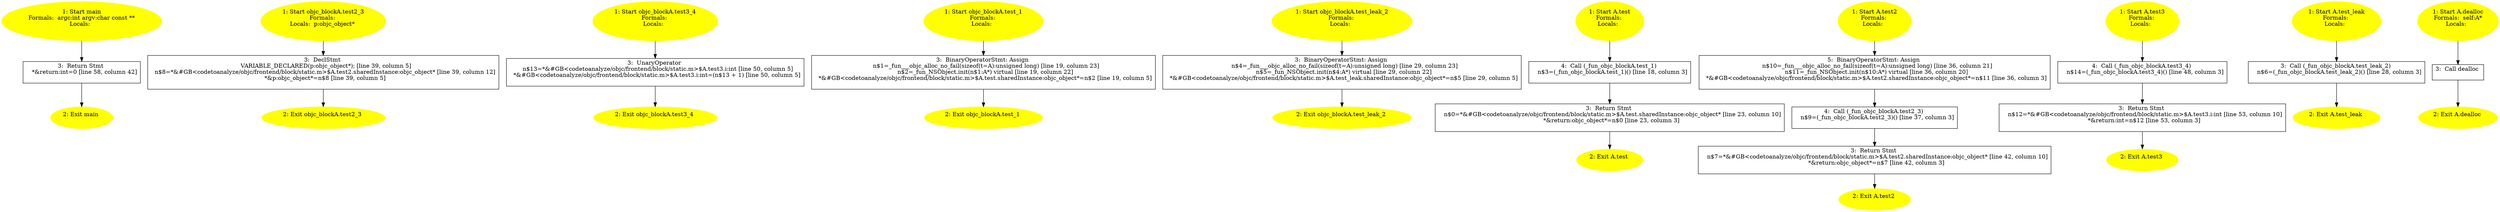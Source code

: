 /* @generated */
digraph cfg {
"main.fad58de7366495db4650cfefac2fcd61_1" [label="1: Start main\nFormals:  argc:int argv:char const **\nLocals:  \n  " color=yellow style=filled]
	

	 "main.fad58de7366495db4650cfefac2fcd61_1" -> "main.fad58de7366495db4650cfefac2fcd61_3" ;
"main.fad58de7366495db4650cfefac2fcd61_2" [label="2: Exit main \n  " color=yellow style=filled]
	

"main.fad58de7366495db4650cfefac2fcd61_3" [label="3:  Return Stmt \n   *&return:int=0 [line 58, column 42]\n " shape="box"]
	

	 "main.fad58de7366495db4650cfefac2fcd61_3" -> "main.fad58de7366495db4650cfefac2fcd61_2" ;
"objc_blockA.test2_3.9e734e5048a7cd48cace952a9e183154_1" [label="1: Start objc_blockA.test2_3\nFormals: \nLocals:  p:objc_object* \n  " color=yellow style=filled]
	

	 "objc_blockA.test2_3.9e734e5048a7cd48cace952a9e183154_1" -> "objc_blockA.test2_3.9e734e5048a7cd48cace952a9e183154_3" ;
"objc_blockA.test2_3.9e734e5048a7cd48cace952a9e183154_2" [label="2: Exit objc_blockA.test2_3 \n  " color=yellow style=filled]
	

"objc_blockA.test2_3.9e734e5048a7cd48cace952a9e183154_3" [label="3:  DeclStmt \n   VARIABLE_DECLARED(p:objc_object*); [line 39, column 5]\n  n$8=*&#GB<codetoanalyze/objc/frontend/block/static.m>$A.test2.sharedInstance:objc_object* [line 39, column 12]\n  *&p:objc_object*=n$8 [line 39, column 5]\n " shape="box"]
	

	 "objc_blockA.test2_3.9e734e5048a7cd48cace952a9e183154_3" -> "objc_blockA.test2_3.9e734e5048a7cd48cace952a9e183154_2" ;
"objc_blockA.test3_4.cf509a07e14b642d4e78e323de50d37f_1" [label="1: Start objc_blockA.test3_4\nFormals: \nLocals:  \n  " color=yellow style=filled]
	

	 "objc_blockA.test3_4.cf509a07e14b642d4e78e323de50d37f_1" -> "objc_blockA.test3_4.cf509a07e14b642d4e78e323de50d37f_3" ;
"objc_blockA.test3_4.cf509a07e14b642d4e78e323de50d37f_2" [label="2: Exit objc_blockA.test3_4 \n  " color=yellow style=filled]
	

"objc_blockA.test3_4.cf509a07e14b642d4e78e323de50d37f_3" [label="3:  UnaryOperator \n   n$13=*&#GB<codetoanalyze/objc/frontend/block/static.m>$A.test3.i:int [line 50, column 5]\n  *&#GB<codetoanalyze/objc/frontend/block/static.m>$A.test3.i:int=(n$13 + 1) [line 50, column 5]\n " shape="box"]
	

	 "objc_blockA.test3_4.cf509a07e14b642d4e78e323de50d37f_3" -> "objc_blockA.test3_4.cf509a07e14b642d4e78e323de50d37f_2" ;
"objc_blockA.test_1.78a4922219b515f90379bfccc4d8771a_1" [label="1: Start objc_blockA.test_1\nFormals: \nLocals:  \n  " color=yellow style=filled]
	

	 "objc_blockA.test_1.78a4922219b515f90379bfccc4d8771a_1" -> "objc_blockA.test_1.78a4922219b515f90379bfccc4d8771a_3" ;
"objc_blockA.test_1.78a4922219b515f90379bfccc4d8771a_2" [label="2: Exit objc_blockA.test_1 \n  " color=yellow style=filled]
	

"objc_blockA.test_1.78a4922219b515f90379bfccc4d8771a_3" [label="3:  BinaryOperatorStmt: Assign \n   n$1=_fun___objc_alloc_no_fail(sizeof(t=A):unsigned long) [line 19, column 23]\n  n$2=_fun_NSObject.init(n$1:A*) virtual [line 19, column 22]\n  *&#GB<codetoanalyze/objc/frontend/block/static.m>$A.test.sharedInstance:objc_object*=n$2 [line 19, column 5]\n " shape="box"]
	

	 "objc_blockA.test_1.78a4922219b515f90379bfccc4d8771a_3" -> "objc_blockA.test_1.78a4922219b515f90379bfccc4d8771a_2" ;
"objc_blockA.test_leak_2.283de372da56cae6e3edcf8db6c39b92_1" [label="1: Start objc_blockA.test_leak_2\nFormals: \nLocals:  \n  " color=yellow style=filled]
	

	 "objc_blockA.test_leak_2.283de372da56cae6e3edcf8db6c39b92_1" -> "objc_blockA.test_leak_2.283de372da56cae6e3edcf8db6c39b92_3" ;
"objc_blockA.test_leak_2.283de372da56cae6e3edcf8db6c39b92_2" [label="2: Exit objc_blockA.test_leak_2 \n  " color=yellow style=filled]
	

"objc_blockA.test_leak_2.283de372da56cae6e3edcf8db6c39b92_3" [label="3:  BinaryOperatorStmt: Assign \n   n$4=_fun___objc_alloc_no_fail(sizeof(t=A):unsigned long) [line 29, column 23]\n  n$5=_fun_NSObject.init(n$4:A*) virtual [line 29, column 22]\n  *&#GB<codetoanalyze/objc/frontend/block/static.m>$A.test_leak.sharedInstance:objc_object*=n$5 [line 29, column 5]\n " shape="box"]
	

	 "objc_blockA.test_leak_2.283de372da56cae6e3edcf8db6c39b92_3" -> "objc_blockA.test_leak_2.283de372da56cae6e3edcf8db6c39b92_2" ;
"test#A#class.c69ae9e6be36a2eeb5dcbaa1187c354d_1" [label="1: Start A.test\nFormals: \nLocals:  \n  " color=yellow style=filled]
	

	 "test#A#class.c69ae9e6be36a2eeb5dcbaa1187c354d_1" -> "test#A#class.c69ae9e6be36a2eeb5dcbaa1187c354d_4" ;
"test#A#class.c69ae9e6be36a2eeb5dcbaa1187c354d_2" [label="2: Exit A.test \n  " color=yellow style=filled]
	

"test#A#class.c69ae9e6be36a2eeb5dcbaa1187c354d_3" [label="3:  Return Stmt \n   n$0=*&#GB<codetoanalyze/objc/frontend/block/static.m>$A.test.sharedInstance:objc_object* [line 23, column 10]\n  *&return:objc_object*=n$0 [line 23, column 3]\n " shape="box"]
	

	 "test#A#class.c69ae9e6be36a2eeb5dcbaa1187c354d_3" -> "test#A#class.c69ae9e6be36a2eeb5dcbaa1187c354d_2" ;
"test#A#class.c69ae9e6be36a2eeb5dcbaa1187c354d_4" [label="4:  Call (_fun_objc_blockA.test_1) \n   n$3=(_fun_objc_blockA.test_1)() [line 18, column 3]\n " shape="box"]
	

	 "test#A#class.c69ae9e6be36a2eeb5dcbaa1187c354d_4" -> "test#A#class.c69ae9e6be36a2eeb5dcbaa1187c354d_3" ;
"test2#A#class.ce50cb13c3345decc567dd4eb6124604_1" [label="1: Start A.test2\nFormals: \nLocals:  \n  " color=yellow style=filled]
	

	 "test2#A#class.ce50cb13c3345decc567dd4eb6124604_1" -> "test2#A#class.ce50cb13c3345decc567dd4eb6124604_5" ;
"test2#A#class.ce50cb13c3345decc567dd4eb6124604_2" [label="2: Exit A.test2 \n  " color=yellow style=filled]
	

"test2#A#class.ce50cb13c3345decc567dd4eb6124604_3" [label="3:  Return Stmt \n   n$7=*&#GB<codetoanalyze/objc/frontend/block/static.m>$A.test2.sharedInstance:objc_object* [line 42, column 10]\n  *&return:objc_object*=n$7 [line 42, column 3]\n " shape="box"]
	

	 "test2#A#class.ce50cb13c3345decc567dd4eb6124604_3" -> "test2#A#class.ce50cb13c3345decc567dd4eb6124604_2" ;
"test2#A#class.ce50cb13c3345decc567dd4eb6124604_4" [label="4:  Call (_fun_objc_blockA.test2_3) \n   n$9=(_fun_objc_blockA.test2_3)() [line 37, column 3]\n " shape="box"]
	

	 "test2#A#class.ce50cb13c3345decc567dd4eb6124604_4" -> "test2#A#class.ce50cb13c3345decc567dd4eb6124604_3" ;
"test2#A#class.ce50cb13c3345decc567dd4eb6124604_5" [label="5:  BinaryOperatorStmt: Assign \n   n$10=_fun___objc_alloc_no_fail(sizeof(t=A):unsigned long) [line 36, column 21]\n  n$11=_fun_NSObject.init(n$10:A*) virtual [line 36, column 20]\n  *&#GB<codetoanalyze/objc/frontend/block/static.m>$A.test2.sharedInstance:objc_object*=n$11 [line 36, column 3]\n " shape="box"]
	

	 "test2#A#class.ce50cb13c3345decc567dd4eb6124604_5" -> "test2#A#class.ce50cb13c3345decc567dd4eb6124604_4" ;
"test3#A#class.041e0eaf033ae8cfa2af48253dfb07ee_1" [label="1: Start A.test3\nFormals: \nLocals:  \n  " color=yellow style=filled]
	

	 "test3#A#class.041e0eaf033ae8cfa2af48253dfb07ee_1" -> "test3#A#class.041e0eaf033ae8cfa2af48253dfb07ee_4" ;
"test3#A#class.041e0eaf033ae8cfa2af48253dfb07ee_2" [label="2: Exit A.test3 \n  " color=yellow style=filled]
	

"test3#A#class.041e0eaf033ae8cfa2af48253dfb07ee_3" [label="3:  Return Stmt \n   n$12=*&#GB<codetoanalyze/objc/frontend/block/static.m>$A.test3.i:int [line 53, column 10]\n  *&return:int=n$12 [line 53, column 3]\n " shape="box"]
	

	 "test3#A#class.041e0eaf033ae8cfa2af48253dfb07ee_3" -> "test3#A#class.041e0eaf033ae8cfa2af48253dfb07ee_2" ;
"test3#A#class.041e0eaf033ae8cfa2af48253dfb07ee_4" [label="4:  Call (_fun_objc_blockA.test3_4) \n   n$14=(_fun_objc_blockA.test3_4)() [line 48, column 3]\n " shape="box"]
	

	 "test3#A#class.041e0eaf033ae8cfa2af48253dfb07ee_4" -> "test3#A#class.041e0eaf033ae8cfa2af48253dfb07ee_3" ;
"test_leak#A#class.8240788aa53244827857be0e92d27671_1" [label="1: Start A.test_leak\nFormals: \nLocals:  \n  " color=yellow style=filled]
	

	 "test_leak#A#class.8240788aa53244827857be0e92d27671_1" -> "test_leak#A#class.8240788aa53244827857be0e92d27671_3" ;
"test_leak#A#class.8240788aa53244827857be0e92d27671_2" [label="2: Exit A.test_leak \n  " color=yellow style=filled]
	

"test_leak#A#class.8240788aa53244827857be0e92d27671_3" [label="3:  Call (_fun_objc_blockA.test_leak_2) \n   n$6=(_fun_objc_blockA.test_leak_2)() [line 28, column 3]\n " shape="box"]
	

	 "test_leak#A#class.8240788aa53244827857be0e92d27671_3" -> "test_leak#A#class.8240788aa53244827857be0e92d27671_2" ;
"dealloc#A#instance.55ac864e91dcd5d484e8ab7d8eb94fcb_1" [label="1: Start A.dealloc\nFormals:  self:A*\nLocals:  \n  " color=yellow style=filled]
	

	 "dealloc#A#instance.55ac864e91dcd5d484e8ab7d8eb94fcb_1" -> "dealloc#A#instance.55ac864e91dcd5d484e8ab7d8eb94fcb_3" ;
"dealloc#A#instance.55ac864e91dcd5d484e8ab7d8eb94fcb_2" [label="2: Exit A.dealloc \n  " color=yellow style=filled]
	

"dealloc#A#instance.55ac864e91dcd5d484e8ab7d8eb94fcb_3" [label="3:  Call dealloc \n  " shape="box"]
	

	 "dealloc#A#instance.55ac864e91dcd5d484e8ab7d8eb94fcb_3" -> "dealloc#A#instance.55ac864e91dcd5d484e8ab7d8eb94fcb_2" ;
}

